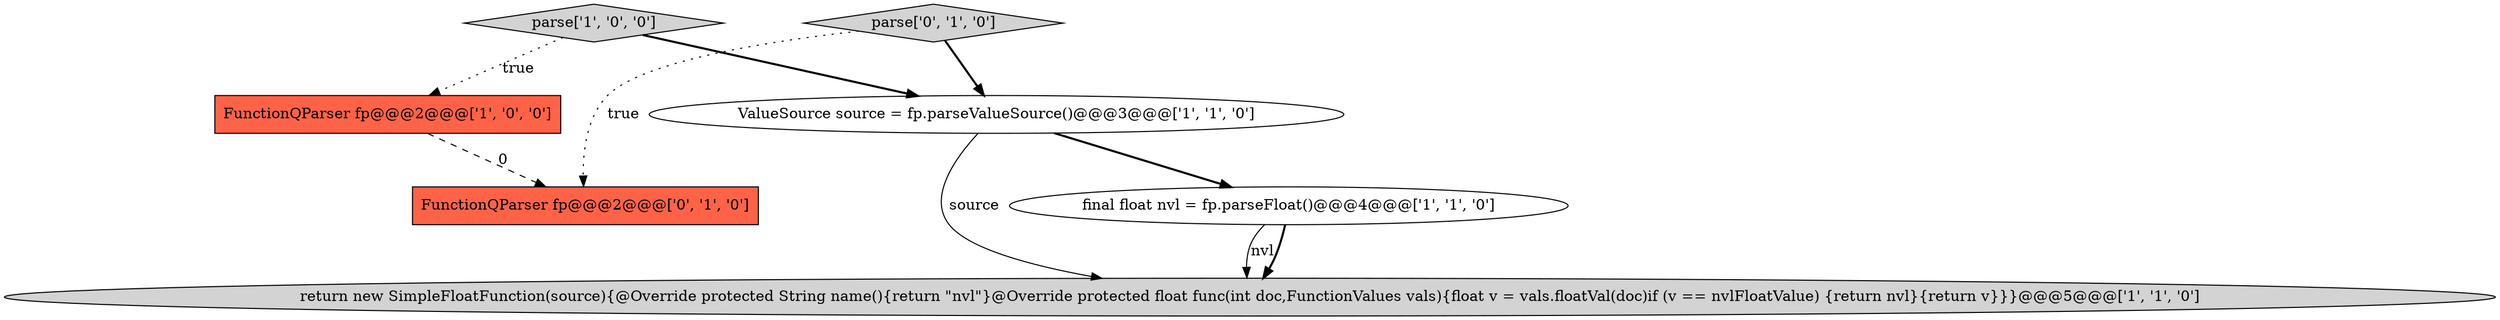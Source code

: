 digraph {
0 [style = filled, label = "FunctionQParser fp@@@2@@@['1', '0', '0']", fillcolor = tomato, shape = box image = "AAA1AAABBB1BBB"];
3 [style = filled, label = "ValueSource source = fp.parseValueSource()@@@3@@@['1', '1', '0']", fillcolor = white, shape = ellipse image = "AAA0AAABBB1BBB"];
6 [style = filled, label = "FunctionQParser fp@@@2@@@['0', '1', '0']", fillcolor = tomato, shape = box image = "AAA1AAABBB2BBB"];
5 [style = filled, label = "parse['0', '1', '0']", fillcolor = lightgray, shape = diamond image = "AAA0AAABBB2BBB"];
2 [style = filled, label = "parse['1', '0', '0']", fillcolor = lightgray, shape = diamond image = "AAA0AAABBB1BBB"];
1 [style = filled, label = "final float nvl = fp.parseFloat()@@@4@@@['1', '1', '0']", fillcolor = white, shape = ellipse image = "AAA0AAABBB1BBB"];
4 [style = filled, label = "return new SimpleFloatFunction(source){@Override protected String name(){return \"nvl\"}@Override protected float func(int doc,FunctionValues vals){float v = vals.floatVal(doc)if (v == nvlFloatValue) {return nvl}{return v}}}@@@5@@@['1', '1', '0']", fillcolor = lightgray, shape = ellipse image = "AAA0AAABBB1BBB"];
5->3 [style = bold, label=""];
5->6 [style = dotted, label="true"];
1->4 [style = solid, label="nvl"];
1->4 [style = bold, label=""];
2->0 [style = dotted, label="true"];
3->1 [style = bold, label=""];
2->3 [style = bold, label=""];
3->4 [style = solid, label="source"];
0->6 [style = dashed, label="0"];
}
